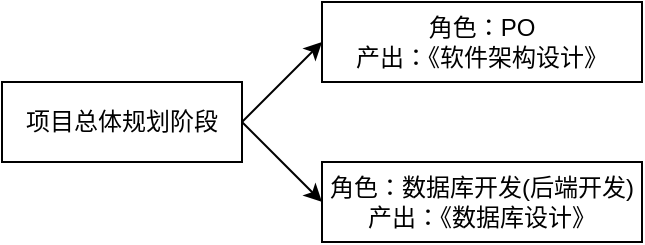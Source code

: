 <mxfile version="20.6.2" type="device"><diagram id="TY5isKdwpGTSlY6ekHMX" name="第 1 页"><mxGraphModel dx="1278" dy="619" grid="1" gridSize="10" guides="1" tooltips="1" connect="1" arrows="1" fold="1" page="1" pageScale="1" pageWidth="827" pageHeight="1169" math="0" shadow="0"><root><mxCell id="0"/><mxCell id="1" parent="0"/><mxCell id="bTTfv_GlzQAtO6GI1r9A-1" value="项目总体规划阶段" style="rounded=0;whiteSpace=wrap;html=1;" vertex="1" parent="1"><mxGeometry x="280" y="240" width="120" height="40" as="geometry"/></mxCell><mxCell id="bTTfv_GlzQAtO6GI1r9A-2" value="角色：PO&lt;br&gt;产出：《软件架构设计》" style="rounded=0;whiteSpace=wrap;html=1;" vertex="1" parent="1"><mxGeometry x="440" y="200" width="160" height="40" as="geometry"/></mxCell><mxCell id="bTTfv_GlzQAtO6GI1r9A-3" value="角色：数据库开发(后端开发)&lt;br&gt;产出：《数据库设计》" style="rounded=0;whiteSpace=wrap;html=1;" vertex="1" parent="1"><mxGeometry x="440" y="280" width="160" height="40" as="geometry"/></mxCell><mxCell id="bTTfv_GlzQAtO6GI1r9A-6" value="" style="endArrow=classic;html=1;rounded=0;exitX=1;exitY=0.5;exitDx=0;exitDy=0;entryX=0;entryY=0.5;entryDx=0;entryDy=0;" edge="1" parent="1" source="bTTfv_GlzQAtO6GI1r9A-1" target="bTTfv_GlzQAtO6GI1r9A-2"><mxGeometry width="50" height="50" relative="1" as="geometry"><mxPoint x="390" y="320" as="sourcePoint"/><mxPoint x="440" y="270" as="targetPoint"/></mxGeometry></mxCell><mxCell id="bTTfv_GlzQAtO6GI1r9A-7" value="" style="endArrow=classic;html=1;rounded=0;exitX=1;exitY=0.5;exitDx=0;exitDy=0;entryX=0;entryY=0.5;entryDx=0;entryDy=0;" edge="1" parent="1" source="bTTfv_GlzQAtO6GI1r9A-1" target="bTTfv_GlzQAtO6GI1r9A-3"><mxGeometry width="50" height="50" relative="1" as="geometry"><mxPoint x="390" y="320" as="sourcePoint"/><mxPoint x="440" y="270" as="targetPoint"/></mxGeometry></mxCell></root></mxGraphModel></diagram></mxfile>